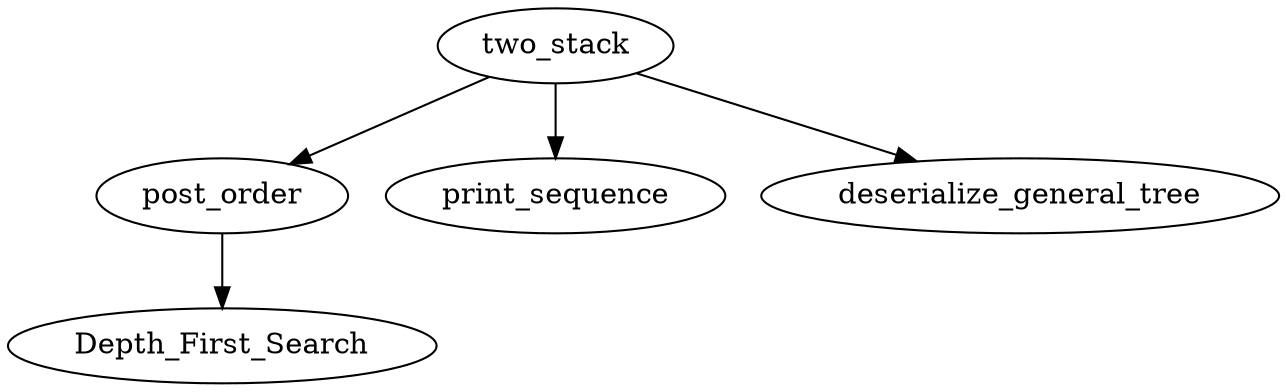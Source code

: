 digraph G {
        two_stack->post_order->Depth_First_Search
        two_stack->print_sequence
        two_stack->deserialize_general_tree
        // two_queue->level_order
        // two_queue->Breadth_First_Search
        // preorder->serialize_Binary_Tree
        // level_order->serialize_Binary_Tree
        // level_order->deserialize_Binary_Tree
        // postorder->deserialize_Binary_Tree
        // one_queue->sequence_level_order
}

